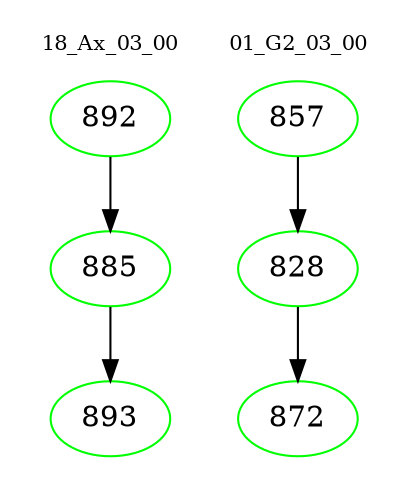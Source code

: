 digraph{
subgraph cluster_0 {
color = white
label = "18_Ax_03_00";
fontsize=10;
T0_892 [label="892", color="green"]
T0_892 -> T0_885 [color="black"]
T0_885 [label="885", color="green"]
T0_885 -> T0_893 [color="black"]
T0_893 [label="893", color="green"]
}
subgraph cluster_1 {
color = white
label = "01_G2_03_00";
fontsize=10;
T1_857 [label="857", color="green"]
T1_857 -> T1_828 [color="black"]
T1_828 [label="828", color="green"]
T1_828 -> T1_872 [color="black"]
T1_872 [label="872", color="green"]
}
}
